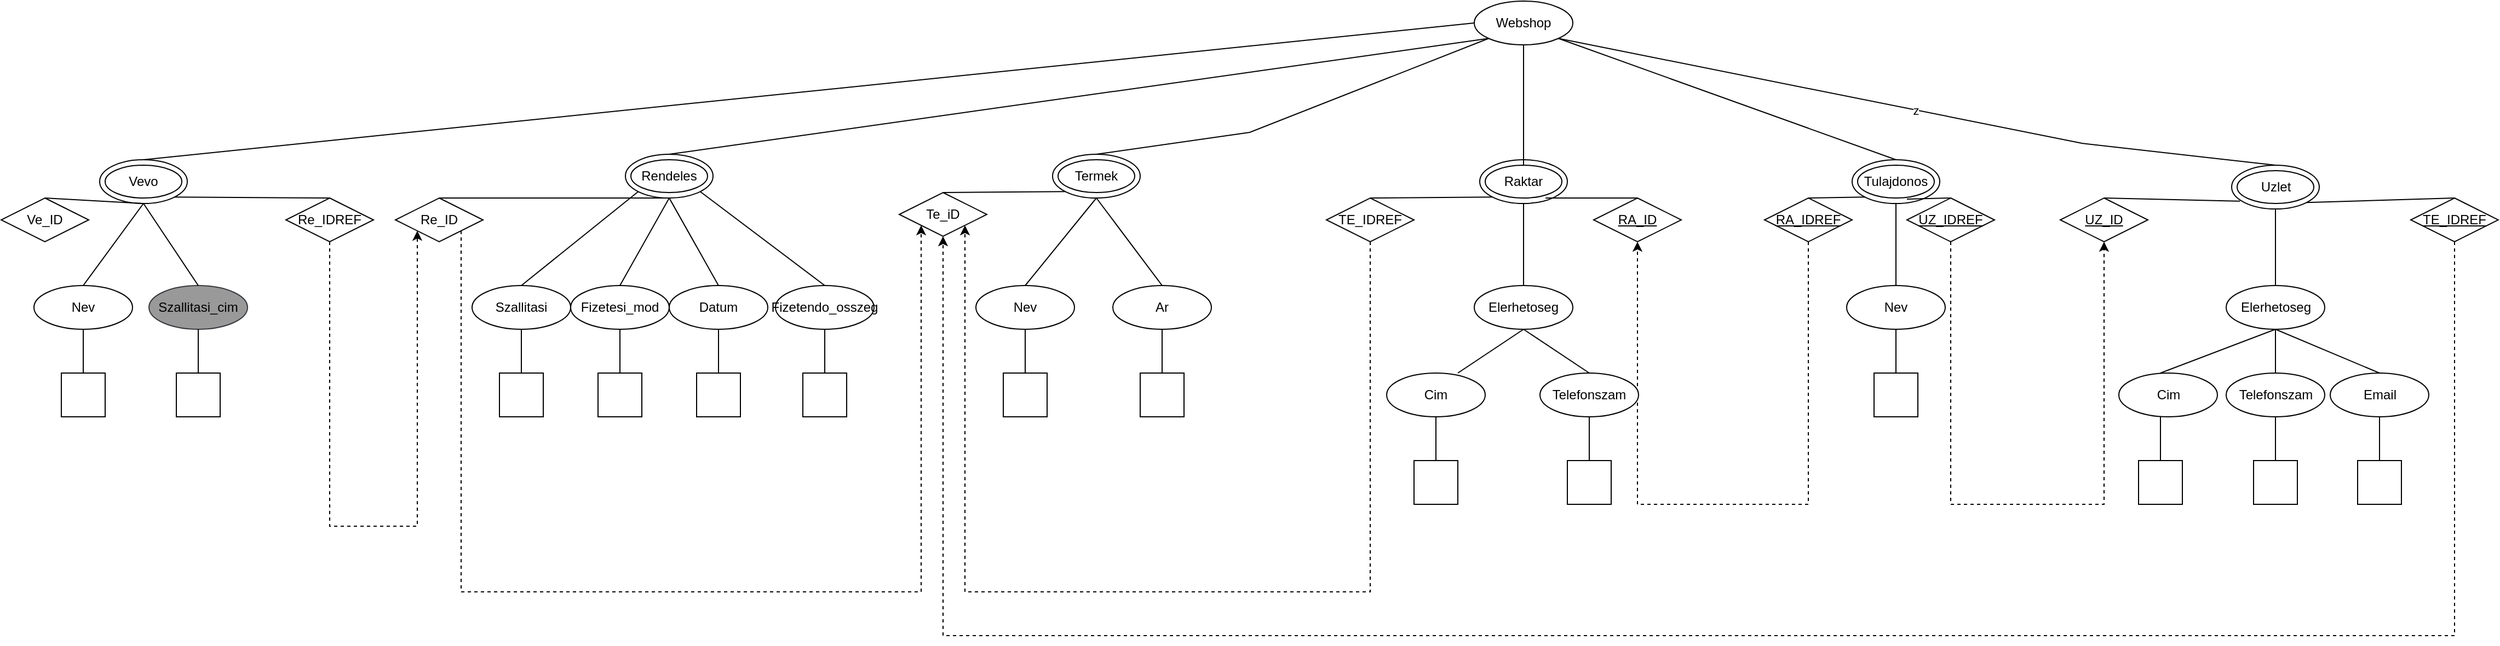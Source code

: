 <mxfile version="25.0.3">
  <diagram name="1 oldal" id="Tv3U_4zWf-zGqZZfBCC-">
    <mxGraphModel dx="2390" dy="1273" grid="0" gridSize="10" guides="1" tooltips="1" connect="1" arrows="1" fold="1" page="0" pageScale="1" pageWidth="827" pageHeight="1169" math="0" shadow="0">
      <root>
        <mxCell id="0" />
        <mxCell id="1" parent="0" />
        <mxCell id="eM4n2VtfUnzgoVNrNUNg-344" value="Webshop" style="ellipse;whiteSpace=wrap;html=1;" parent="1" vertex="1">
          <mxGeometry x="1465" y="20" width="90" height="40" as="geometry" />
        </mxCell>
        <mxCell id="eM4n2VtfUnzgoVNrNUNg-345" value="" style="ellipse;whiteSpace=wrap;html=1;" parent="1" vertex="1">
          <mxGeometry x="690" y="160" width="80" height="40" as="geometry" />
        </mxCell>
        <mxCell id="eM4n2VtfUnzgoVNrNUNg-346" value="" style="ellipse;whiteSpace=wrap;html=1;" parent="1" vertex="1">
          <mxGeometry x="1080" y="160" width="80" height="40" as="geometry" />
        </mxCell>
        <mxCell id="eM4n2VtfUnzgoVNrNUNg-347" value="" style="ellipse;whiteSpace=wrap;html=1;" parent="1" vertex="1">
          <mxGeometry x="1810" y="165" width="80" height="40" as="geometry" />
        </mxCell>
        <mxCell id="eM4n2VtfUnzgoVNrNUNg-348" value="" style="ellipse;whiteSpace=wrap;html=1;" parent="1" vertex="1">
          <mxGeometry x="2156.5" y="170" width="80" height="40" as="geometry" />
        </mxCell>
        <mxCell id="eM4n2VtfUnzgoVNrNUNg-350" value="" style="ellipse;whiteSpace=wrap;html=1;" parent="1" vertex="1">
          <mxGeometry x="210" y="165" width="80" height="40" as="geometry" />
        </mxCell>
        <mxCell id="eM4n2VtfUnzgoVNrNUNg-351" value="" style="endArrow=none;html=1;rounded=0;entryX=0;entryY=1;entryDx=0;entryDy=0;exitX=0.5;exitY=0;exitDx=0;exitDy=0;" parent="1" source="eM4n2VtfUnzgoVNrNUNg-345" target="eM4n2VtfUnzgoVNrNUNg-344" edge="1">
          <mxGeometry width="50" height="50" relative="1" as="geometry">
            <mxPoint x="1565" y="250" as="sourcePoint" />
            <mxPoint x="1615" y="200" as="targetPoint" />
          </mxGeometry>
        </mxCell>
        <mxCell id="eM4n2VtfUnzgoVNrNUNg-352" value="" style="endArrow=none;html=1;rounded=0;entryX=0;entryY=1;entryDx=0;entryDy=0;exitX=0.5;exitY=0;exitDx=0;exitDy=0;" parent="1" source="eM4n2VtfUnzgoVNrNUNg-346" target="eM4n2VtfUnzgoVNrNUNg-344" edge="1">
          <mxGeometry width="50" height="50" relative="1" as="geometry">
            <mxPoint x="1020" y="170" as="sourcePoint" />
            <mxPoint x="1475" y="50.0" as="targetPoint" />
            <Array as="points">
              <mxPoint x="1260" y="140" />
            </Array>
          </mxGeometry>
        </mxCell>
        <mxCell id="eM4n2VtfUnzgoVNrNUNg-353" value="" style="endArrow=none;html=1;rounded=0;entryX=1;entryY=1;entryDx=0;entryDy=0;exitX=0.5;exitY=0;exitDx=0;exitDy=0;" parent="1" source="eM4n2VtfUnzgoVNrNUNg-347" target="eM4n2VtfUnzgoVNrNUNg-344" edge="1">
          <mxGeometry width="50" height="50" relative="1" as="geometry">
            <mxPoint x="1220" y="170" as="sourcePoint" />
            <mxPoint x="1520" y="70.0" as="targetPoint" />
          </mxGeometry>
        </mxCell>
        <mxCell id="eM4n2VtfUnzgoVNrNUNg-354" value="z" style="endArrow=none;html=1;rounded=0;exitX=0.5;exitY=0;exitDx=0;exitDy=0;entryX=1;entryY=1;entryDx=0;entryDy=0;" parent="1" source="eM4n2VtfUnzgoVNrNUNg-348" target="eM4n2VtfUnzgoVNrNUNg-344" edge="1">
          <mxGeometry width="50" height="50" relative="1" as="geometry">
            <mxPoint x="1420" y="170" as="sourcePoint" />
            <mxPoint x="1510" y="60" as="targetPoint" />
            <Array as="points">
              <mxPoint x="2020" y="150" />
            </Array>
          </mxGeometry>
        </mxCell>
        <mxCell id="eM4n2VtfUnzgoVNrNUNg-356" value="" style="endArrow=none;html=1;rounded=0;entryX=0;entryY=0.5;entryDx=0;entryDy=0;exitX=0.5;exitY=0;exitDx=0;exitDy=0;" parent="1" source="eM4n2VtfUnzgoVNrNUNg-350" target="eM4n2VtfUnzgoVNrNUNg-344" edge="1">
          <mxGeometry width="50" height="50" relative="1" as="geometry">
            <mxPoint x="1020" y="170" as="sourcePoint" />
            <mxPoint x="1475" y="50.0" as="targetPoint" />
          </mxGeometry>
        </mxCell>
        <mxCell id="eM4n2VtfUnzgoVNrNUNg-357" value="Rendeles" style="ellipse;whiteSpace=wrap;html=1;" parent="1" vertex="1">
          <mxGeometry x="695" y="165" width="70" height="30" as="geometry" />
        </mxCell>
        <mxCell id="eM4n2VtfUnzgoVNrNUNg-358" value="Termek" style="ellipse;whiteSpace=wrap;html=1;" parent="1" vertex="1">
          <mxGeometry x="1085" y="165" width="70" height="30" as="geometry" />
        </mxCell>
        <mxCell id="eM4n2VtfUnzgoVNrNUNg-359" value="Tulajdonos" style="ellipse;whiteSpace=wrap;html=1;" parent="1" vertex="1">
          <mxGeometry x="1815" y="170" width="70" height="30" as="geometry" />
        </mxCell>
        <mxCell id="eM4n2VtfUnzgoVNrNUNg-360" value="Uzlet" style="ellipse;whiteSpace=wrap;html=1;" parent="1" vertex="1">
          <mxGeometry x="2161.5" y="175" width="70" height="30" as="geometry" />
        </mxCell>
        <mxCell id="eM4n2VtfUnzgoVNrNUNg-362" value="Vevo" style="ellipse;whiteSpace=wrap;html=1;" parent="1" vertex="1">
          <mxGeometry x="215" y="170" width="70" height="30" as="geometry" />
        </mxCell>
        <mxCell id="eM4n2VtfUnzgoVNrNUNg-363" value="Datum" style="ellipse;whiteSpace=wrap;html=1;" parent="1" vertex="1">
          <mxGeometry x="730" y="280" width="90" height="40" as="geometry" />
        </mxCell>
        <mxCell id="eM4n2VtfUnzgoVNrNUNg-366" value="Nev" style="ellipse;whiteSpace=wrap;html=1;" parent="1" vertex="1">
          <mxGeometry x="1805" y="280" width="90" height="40" as="geometry" />
        </mxCell>
        <mxCell id="eM4n2VtfUnzgoVNrNUNg-367" value="Nev" style="ellipse;whiteSpace=wrap;html=1;" parent="1" vertex="1">
          <mxGeometry x="1010" y="280" width="90" height="40" as="geometry" />
        </mxCell>
        <mxCell id="eM4n2VtfUnzgoVNrNUNg-521" style="edgeStyle=orthogonalEdgeStyle;rounded=0;orthogonalLoop=1;jettySize=auto;html=1;exitX=0.5;exitY=1;exitDx=0;exitDy=0;entryX=0.5;entryY=1;entryDx=0;entryDy=0;dashed=1;" parent="1" source="eM4n2VtfUnzgoVNrNUNg-371" target="eM4n2VtfUnzgoVNrNUNg-516" edge="1">
          <mxGeometry relative="1" as="geometry">
            <Array as="points">
              <mxPoint x="1770" y="480" />
              <mxPoint x="1614" y="480" />
            </Array>
          </mxGeometry>
        </mxCell>
        <mxCell id="eM4n2VtfUnzgoVNrNUNg-371" value="RA_IDREF" style="rhombus;whiteSpace=wrap;html=1;fontStyle=4" parent="1" vertex="1">
          <mxGeometry x="1730" y="200" width="80" height="40" as="geometry" />
        </mxCell>
        <mxCell id="eM4n2VtfUnzgoVNrNUNg-374" value="Te_iD" style="rhombus;whiteSpace=wrap;html=1;" parent="1" vertex="1">
          <mxGeometry x="940" y="195" width="80" height="40" as="geometry" />
        </mxCell>
        <mxCell id="eM4n2VtfUnzgoVNrNUNg-377" value="Nev" style="ellipse;whiteSpace=wrap;html=1;" parent="1" vertex="1">
          <mxGeometry x="150" y="280" width="90" height="40" as="geometry" />
        </mxCell>
        <mxCell id="eM4n2VtfUnzgoVNrNUNg-378" value="Szallitasi_cim" style="ellipse;whiteSpace=wrap;html=1;fillColor=#999999;strokeColor=#36393d;" parent="1" vertex="1">
          <mxGeometry x="255" y="280" width="90" height="40" as="geometry" />
        </mxCell>
        <mxCell id="eM4n2VtfUnzgoVNrNUNg-382" value="" style="endArrow=none;html=1;rounded=0;comic=0;sketch=0;strokeColor=default;jumpStyle=none;entryX=0.5;entryY=1;entryDx=0;entryDy=0;exitX=0.5;exitY=0;exitDx=0;exitDy=0;" parent="1" source="eM4n2VtfUnzgoVNrNUNg-363" target="eM4n2VtfUnzgoVNrNUNg-345" edge="1">
          <mxGeometry width="50" height="50" relative="1" as="geometry">
            <mxPoint x="1485" y="497.5" as="sourcePoint" />
            <mxPoint x="1535" y="447.5" as="targetPoint" />
          </mxGeometry>
        </mxCell>
        <mxCell id="eM4n2VtfUnzgoVNrNUNg-383" value="" style="endArrow=none;html=1;rounded=0;comic=0;sketch=0;strokeColor=default;jumpStyle=none;entryX=0.5;entryY=1;entryDx=0;entryDy=0;exitX=0.5;exitY=0;exitDx=0;exitDy=0;" parent="1" source="eM4n2VtfUnzgoVNrNUNg-367" target="eM4n2VtfUnzgoVNrNUNg-346" edge="1">
          <mxGeometry width="50" height="50" relative="1" as="geometry">
            <mxPoint x="1550" y="490" as="sourcePoint" />
            <mxPoint x="1600" y="440" as="targetPoint" />
          </mxGeometry>
        </mxCell>
        <mxCell id="eM4n2VtfUnzgoVNrNUNg-384" value="" style="endArrow=none;html=1;rounded=0;comic=0;sketch=0;strokeColor=default;jumpStyle=none;entryX=0.5;entryY=1;entryDx=0;entryDy=0;exitX=0.5;exitY=0;exitDx=0;exitDy=0;" parent="1" source="eM4n2VtfUnzgoVNrNUNg-366" target="eM4n2VtfUnzgoVNrNUNg-347" edge="1">
          <mxGeometry width="50" height="50" relative="1" as="geometry">
            <mxPoint x="1965" y="490" as="sourcePoint" />
            <mxPoint x="2015" y="440" as="targetPoint" />
          </mxGeometry>
        </mxCell>
        <mxCell id="eM4n2VtfUnzgoVNrNUNg-391" value="" style="endArrow=none;html=1;rounded=0;comic=0;sketch=0;strokeColor=default;jumpStyle=none;exitX=0.5;exitY=0;exitDx=0;exitDy=0;entryX=0.5;entryY=1;entryDx=0;entryDy=0;" parent="1" source="eM4n2VtfUnzgoVNrNUNg-377" target="eM4n2VtfUnzgoVNrNUNg-350" edge="1">
          <mxGeometry width="50" height="50" relative="1" as="geometry">
            <mxPoint x="-235" y="317.5" as="sourcePoint" />
            <mxPoint x="-210" y="237.5" as="targetPoint" />
          </mxGeometry>
        </mxCell>
        <mxCell id="eM4n2VtfUnzgoVNrNUNg-392" value="" style="endArrow=none;html=1;rounded=0;comic=0;sketch=0;strokeColor=default;jumpStyle=none;exitX=0.5;exitY=0;exitDx=0;exitDy=0;entryX=0.5;entryY=1;entryDx=0;entryDy=0;" parent="1" source="eM4n2VtfUnzgoVNrNUNg-378" target="eM4n2VtfUnzgoVNrNUNg-350" edge="1">
          <mxGeometry width="50" height="50" relative="1" as="geometry">
            <mxPoint x="-225" y="327.5" as="sourcePoint" />
            <mxPoint x="310" y="137.5" as="targetPoint" />
          </mxGeometry>
        </mxCell>
        <mxCell id="eM4n2VtfUnzgoVNrNUNg-403" value="" style="endArrow=none;html=1;rounded=0;comic=0;sketch=0;strokeColor=default;jumpStyle=none;entryX=0;entryY=1;entryDx=0;entryDy=0;exitX=0.5;exitY=0;exitDx=0;exitDy=0;" parent="1" source="eM4n2VtfUnzgoVNrNUNg-371" target="eM4n2VtfUnzgoVNrNUNg-347" edge="1">
          <mxGeometry width="50" height="50" relative="1" as="geometry">
            <mxPoint x="1815" y="170" as="sourcePoint" />
            <mxPoint x="1735" y="210" as="targetPoint" />
          </mxGeometry>
        </mxCell>
        <mxCell id="eM4n2VtfUnzgoVNrNUNg-404" value="" style="endArrow=none;html=1;rounded=0;comic=0;sketch=0;strokeColor=default;jumpStyle=none;exitX=0.5;exitY=0;exitDx=0;exitDy=0;entryX=0.037;entryY=0.931;entryDx=0;entryDy=0;entryPerimeter=0;" parent="1" source="eM4n2VtfUnzgoVNrNUNg-496" target="eM4n2VtfUnzgoVNrNUNg-360" edge="1">
          <mxGeometry width="50" height="50" relative="1" as="geometry">
            <mxPoint x="2140" y="240" as="sourcePoint" />
            <mxPoint x="1800" y="247.5" as="targetPoint" />
          </mxGeometry>
        </mxCell>
        <mxCell id="eM4n2VtfUnzgoVNrNUNg-513" style="edgeStyle=orthogonalEdgeStyle;rounded=0;orthogonalLoop=1;jettySize=auto;html=1;exitX=0.5;exitY=1;exitDx=0;exitDy=0;entryX=0;entryY=1;entryDx=0;entryDy=0;dashed=1;" parent="1" source="eM4n2VtfUnzgoVNrNUNg-407" target="eM4n2VtfUnzgoVNrNUNg-512" edge="1">
          <mxGeometry relative="1" as="geometry">
            <Array as="points">
              <mxPoint x="420" y="500" />
              <mxPoint x="500" y="500" />
            </Array>
          </mxGeometry>
        </mxCell>
        <mxCell id="eM4n2VtfUnzgoVNrNUNg-407" value="Re_IDREF" style="rhombus;whiteSpace=wrap;html=1;" parent="1" vertex="1">
          <mxGeometry x="380" y="200" width="80" height="40" as="geometry" />
        </mxCell>
        <mxCell id="eM4n2VtfUnzgoVNrNUNg-408" value="" style="endArrow=none;html=1;rounded=0;comic=0;sketch=0;strokeColor=default;jumpStyle=none;entryX=0.5;entryY=0;entryDx=0;entryDy=0;exitX=0;exitY=1;exitDx=0;exitDy=0;" parent="1" source="eM4n2VtfUnzgoVNrNUNg-346" target="eM4n2VtfUnzgoVNrNUNg-374" edge="1">
          <mxGeometry width="50" height="50" relative="1" as="geometry">
            <mxPoint x="1130" y="220" as="sourcePoint" />
            <mxPoint x="1160" y="210" as="targetPoint" />
          </mxGeometry>
        </mxCell>
        <mxCell id="eM4n2VtfUnzgoVNrNUNg-409" value="" style="endArrow=none;html=1;rounded=0;comic=0;sketch=0;strokeColor=default;jumpStyle=none;entryX=1;entryY=1;entryDx=0;entryDy=0;exitX=0.5;exitY=0;exitDx=0;exitDy=0;" parent="1" source="eM4n2VtfUnzgoVNrNUNg-407" target="eM4n2VtfUnzgoVNrNUNg-350" edge="1">
          <mxGeometry width="50" height="50" relative="1" as="geometry">
            <mxPoint x="330" y="367.5" as="sourcePoint" />
            <mxPoint x="-830" y="377.5" as="targetPoint" />
          </mxGeometry>
        </mxCell>
        <mxCell id="eM4n2VtfUnzgoVNrNUNg-414" value="" style="endArrow=none;html=1;rounded=0;entryX=0.5;entryY=1;entryDx=0;entryDy=0;exitX=0.5;exitY=0;exitDx=0;exitDy=0;" parent="1" source="eM4n2VtfUnzgoVNrNUNg-415" target="eM4n2VtfUnzgoVNrNUNg-377" edge="1">
          <mxGeometry width="50" height="50" relative="1" as="geometry">
            <mxPoint x="150" y="327.5" as="sourcePoint" />
            <mxPoint x="180" y="317.5" as="targetPoint" />
          </mxGeometry>
        </mxCell>
        <mxCell id="eM4n2VtfUnzgoVNrNUNg-415" value="" style="whiteSpace=wrap;html=1;aspect=fixed;" parent="1" vertex="1">
          <mxGeometry x="175" y="360" width="40" height="40" as="geometry" />
        </mxCell>
        <mxCell id="eM4n2VtfUnzgoVNrNUNg-418" value="" style="endArrow=none;html=1;rounded=0;entryX=0.5;entryY=1;entryDx=0;entryDy=0;exitX=0.5;exitY=0;exitDx=0;exitDy=0;" parent="1" source="eM4n2VtfUnzgoVNrNUNg-419" target="eM4n2VtfUnzgoVNrNUNg-378" edge="1">
          <mxGeometry width="50" height="50" relative="1" as="geometry">
            <mxPoint x="355" y="337.5" as="sourcePoint" />
            <mxPoint x="380" y="317.5" as="targetPoint" />
          </mxGeometry>
        </mxCell>
        <mxCell id="eM4n2VtfUnzgoVNrNUNg-419" value="" style="whiteSpace=wrap;html=1;aspect=fixed;" parent="1" vertex="1">
          <mxGeometry x="280" y="360" width="40" height="40" as="geometry" />
        </mxCell>
        <mxCell id="eM4n2VtfUnzgoVNrNUNg-420" value="" style="endArrow=none;html=1;rounded=0;entryX=0.5;entryY=1;entryDx=0;entryDy=0;exitX=0.5;exitY=0;exitDx=0;exitDy=0;" parent="1" source="eM4n2VtfUnzgoVNrNUNg-421" target="eM4n2VtfUnzgoVNrNUNg-363" edge="1">
          <mxGeometry width="50" height="50" relative="1" as="geometry">
            <mxPoint x="715" y="382.5" as="sourcePoint" />
            <mxPoint x="740" y="362.5" as="targetPoint" />
          </mxGeometry>
        </mxCell>
        <mxCell id="eM4n2VtfUnzgoVNrNUNg-421" value="" style="whiteSpace=wrap;html=1;aspect=fixed;" parent="1" vertex="1">
          <mxGeometry x="755" y="360" width="40" height="40" as="geometry" />
        </mxCell>
        <mxCell id="eM4n2VtfUnzgoVNrNUNg-422" value="" style="endArrow=none;html=1;rounded=0;entryX=0.5;entryY=1;entryDx=0;entryDy=0;exitX=0.5;exitY=0;exitDx=0;exitDy=0;" parent="1" source="eM4n2VtfUnzgoVNrNUNg-423" target="eM4n2VtfUnzgoVNrNUNg-367" edge="1">
          <mxGeometry width="50" height="50" relative="1" as="geometry">
            <mxPoint x="1035" y="395" as="sourcePoint" />
            <mxPoint x="1060" y="375" as="targetPoint" />
          </mxGeometry>
        </mxCell>
        <mxCell id="eM4n2VtfUnzgoVNrNUNg-423" value="" style="whiteSpace=wrap;html=1;aspect=fixed;" parent="1" vertex="1">
          <mxGeometry x="1035" y="360" width="40" height="40" as="geometry" />
        </mxCell>
        <mxCell id="eM4n2VtfUnzgoVNrNUNg-424" value="" style="endArrow=none;html=1;rounded=0;entryX=0.5;entryY=1;entryDx=0;entryDy=0;exitX=0.5;exitY=0;exitDx=0;exitDy=0;" parent="1" source="eM4n2VtfUnzgoVNrNUNg-425" target="eM4n2VtfUnzgoVNrNUNg-366" edge="1">
          <mxGeometry width="50" height="50" relative="1" as="geometry">
            <mxPoint x="1840" y="407.5" as="sourcePoint" />
            <mxPoint x="1865" y="387.5" as="targetPoint" />
          </mxGeometry>
        </mxCell>
        <mxCell id="eM4n2VtfUnzgoVNrNUNg-425" value="" style="whiteSpace=wrap;html=1;aspect=fixed;" parent="1" vertex="1">
          <mxGeometry x="1830" y="360" width="40" height="40" as="geometry" />
        </mxCell>
        <mxCell id="eM4n2VtfUnzgoVNrNUNg-442" value="" style="ellipse;whiteSpace=wrap;html=1;" parent="1" vertex="1">
          <mxGeometry x="1470" y="165" width="80" height="40" as="geometry" />
        </mxCell>
        <mxCell id="eM4n2VtfUnzgoVNrNUNg-443" value="Raktar" style="ellipse;whiteSpace=wrap;html=1;" parent="1" vertex="1">
          <mxGeometry x="1475" y="170" width="70" height="30" as="geometry" />
        </mxCell>
        <mxCell id="eM4n2VtfUnzgoVNrNUNg-531" style="edgeStyle=orthogonalEdgeStyle;rounded=0;orthogonalLoop=1;jettySize=auto;html=1;exitX=0.5;exitY=1;exitDx=0;exitDy=0;entryX=1;entryY=1;entryDx=0;entryDy=0;dashed=1;" parent="1" source="eM4n2VtfUnzgoVNrNUNg-445" target="eM4n2VtfUnzgoVNrNUNg-374" edge="1">
          <mxGeometry relative="1" as="geometry">
            <Array as="points">
              <mxPoint x="1370" y="560" />
              <mxPoint x="1000" y="560" />
            </Array>
          </mxGeometry>
        </mxCell>
        <mxCell id="eM4n2VtfUnzgoVNrNUNg-445" value="TE_IDREF" style="rhombus;whiteSpace=wrap;html=1;" parent="1" vertex="1">
          <mxGeometry x="1330" y="200" width="80" height="40" as="geometry" />
        </mxCell>
        <mxCell id="eM4n2VtfUnzgoVNrNUNg-446" value="" style="endArrow=none;html=1;rounded=0;entryX=0.786;entryY=1;entryDx=0;entryDy=0;exitX=0.5;exitY=0;exitDx=0;exitDy=0;exitPerimeter=0;entryPerimeter=0;" parent="1" source="eM4n2VtfUnzgoVNrNUNg-516" target="eM4n2VtfUnzgoVNrNUNg-443" edge="1">
          <mxGeometry width="50" height="50" relative="1" as="geometry">
            <mxPoint x="1614" y="195" as="sourcePoint" />
            <mxPoint x="1430" y="422.5" as="targetPoint" />
          </mxGeometry>
        </mxCell>
        <mxCell id="eM4n2VtfUnzgoVNrNUNg-447" value="" style="endArrow=none;html=1;rounded=0;entryX=0;entryY=1;entryDx=0;entryDy=0;exitX=0.5;exitY=0;exitDx=0;exitDy=0;" parent="1" source="eM4n2VtfUnzgoVNrNUNg-445" target="eM4n2VtfUnzgoVNrNUNg-442" edge="1">
          <mxGeometry width="50" height="50" relative="1" as="geometry">
            <mxPoint x="1380" y="472.5" as="sourcePoint" />
            <mxPoint x="1430" y="422.5" as="targetPoint" />
          </mxGeometry>
        </mxCell>
        <mxCell id="eM4n2VtfUnzgoVNrNUNg-448" value="" style="endArrow=none;html=1;rounded=0;entryX=0.5;entryY=1;entryDx=0;entryDy=0;exitX=0.5;exitY=0;exitDx=0;exitDy=0;" parent="1" source="eM4n2VtfUnzgoVNrNUNg-443" target="eM4n2VtfUnzgoVNrNUNg-344" edge="1">
          <mxGeometry width="50" height="50" relative="1" as="geometry">
            <mxPoint x="1380" y="470" as="sourcePoint" />
            <mxPoint x="1430" y="420" as="targetPoint" />
          </mxGeometry>
        </mxCell>
        <mxCell id="eM4n2VtfUnzgoVNrNUNg-458" value="Fizetesi_mod" style="ellipse;whiteSpace=wrap;html=1;" parent="1" vertex="1">
          <mxGeometry x="640" y="280" width="90" height="40" as="geometry" />
        </mxCell>
        <mxCell id="eM4n2VtfUnzgoVNrNUNg-459" value="" style="endArrow=none;html=1;rounded=0;entryX=0.5;entryY=1;entryDx=0;entryDy=0;exitX=0.5;exitY=0;exitDx=0;exitDy=0;" parent="1" source="eM4n2VtfUnzgoVNrNUNg-460" target="eM4n2VtfUnzgoVNrNUNg-458" edge="1">
          <mxGeometry width="50" height="50" relative="1" as="geometry">
            <mxPoint x="615" y="365" as="sourcePoint" />
            <mxPoint x="640" y="345" as="targetPoint" />
          </mxGeometry>
        </mxCell>
        <mxCell id="eM4n2VtfUnzgoVNrNUNg-460" value="" style="whiteSpace=wrap;html=1;aspect=fixed;" parent="1" vertex="1">
          <mxGeometry x="665" y="360" width="40" height="40" as="geometry" />
        </mxCell>
        <mxCell id="eM4n2VtfUnzgoVNrNUNg-462" value="" style="endArrow=none;html=1;rounded=0;entryX=0.5;entryY=1;entryDx=0;entryDy=0;exitX=0.5;exitY=0;exitDx=0;exitDy=0;" parent="1" source="eM4n2VtfUnzgoVNrNUNg-463" target="eM4n2VtfUnzgoVNrNUNg-464" edge="1">
          <mxGeometry width="50" height="50" relative="1" as="geometry">
            <mxPoint x="1190" y="390" as="sourcePoint" />
            <mxPoint x="1215" y="370" as="targetPoint" />
          </mxGeometry>
        </mxCell>
        <mxCell id="eM4n2VtfUnzgoVNrNUNg-501" style="edgeStyle=orthogonalEdgeStyle;rounded=0;orthogonalLoop=1;jettySize=auto;html=1;exitX=0.5;exitY=1;exitDx=0;exitDy=0;" parent="1" source="eM4n2VtfUnzgoVNrNUNg-463" edge="1">
          <mxGeometry relative="1" as="geometry">
            <mxPoint x="1180" y="390" as="targetPoint" />
          </mxGeometry>
        </mxCell>
        <mxCell id="eM4n2VtfUnzgoVNrNUNg-463" value="" style="whiteSpace=wrap;html=1;aspect=fixed;" parent="1" vertex="1">
          <mxGeometry x="1160" y="360" width="40" height="40" as="geometry" />
        </mxCell>
        <mxCell id="eM4n2VtfUnzgoVNrNUNg-464" value="Ar" style="ellipse;whiteSpace=wrap;html=1;" parent="1" vertex="1">
          <mxGeometry x="1135" y="280" width="90" height="40" as="geometry" />
        </mxCell>
        <mxCell id="eM4n2VtfUnzgoVNrNUNg-465" value="Szallitasi" style="ellipse;whiteSpace=wrap;html=1;" parent="1" vertex="1">
          <mxGeometry x="550" y="280" width="90" height="40" as="geometry" />
        </mxCell>
        <mxCell id="eM4n2VtfUnzgoVNrNUNg-466" value="" style="endArrow=none;html=1;rounded=0;entryX=0.5;entryY=1;entryDx=0;entryDy=0;exitX=0.5;exitY=0;exitDx=0;exitDy=0;" parent="1" source="eM4n2VtfUnzgoVNrNUNg-467" target="eM4n2VtfUnzgoVNrNUNg-465" edge="1">
          <mxGeometry width="50" height="50" relative="1" as="geometry">
            <mxPoint x="515" y="375" as="sourcePoint" />
            <mxPoint x="540" y="355" as="targetPoint" />
          </mxGeometry>
        </mxCell>
        <mxCell id="eM4n2VtfUnzgoVNrNUNg-467" value="" style="whiteSpace=wrap;html=1;aspect=fixed;" parent="1" vertex="1">
          <mxGeometry x="575" y="360" width="40" height="40" as="geometry" />
        </mxCell>
        <mxCell id="eM4n2VtfUnzgoVNrNUNg-468" value="Fizetendo_osszeg" style="ellipse;whiteSpace=wrap;html=1;" parent="1" vertex="1">
          <mxGeometry x="827" y="280" width="90" height="40" as="geometry" />
        </mxCell>
        <mxCell id="eM4n2VtfUnzgoVNrNUNg-469" value="" style="endArrow=none;html=1;rounded=0;entryX=0.5;entryY=1;entryDx=0;entryDy=0;exitX=0.5;exitY=0;exitDx=0;exitDy=0;" parent="1" source="eM4n2VtfUnzgoVNrNUNg-470" target="eM4n2VtfUnzgoVNrNUNg-468" edge="1">
          <mxGeometry width="50" height="50" relative="1" as="geometry">
            <mxPoint x="635" y="185" as="sourcePoint" />
            <mxPoint x="660" y="165" as="targetPoint" />
          </mxGeometry>
        </mxCell>
        <mxCell id="eM4n2VtfUnzgoVNrNUNg-470" value="" style="whiteSpace=wrap;html=1;aspect=fixed;" parent="1" vertex="1">
          <mxGeometry x="852" y="360" width="40" height="40" as="geometry" />
        </mxCell>
        <mxCell id="eM4n2VtfUnzgoVNrNUNg-474" value="" style="whiteSpace=wrap;html=1;aspect=fixed;" parent="1" vertex="1">
          <mxGeometry x="1410" y="440" width="40" height="40" as="geometry" />
        </mxCell>
        <mxCell id="eM4n2VtfUnzgoVNrNUNg-475" value="Cim" style="ellipse;whiteSpace=wrap;html=1;" parent="1" vertex="1">
          <mxGeometry x="1385" y="360" width="90" height="40" as="geometry" />
        </mxCell>
        <mxCell id="eM4n2VtfUnzgoVNrNUNg-476" value="" style="endArrow=none;html=1;rounded=0;comic=0;sketch=0;strokeColor=default;jumpStyle=none;exitX=0.5;exitY=0;exitDx=0;exitDy=0;entryX=0.5;entryY=1;entryDx=0;entryDy=0;" parent="1" target="eM4n2VtfUnzgoVNrNUNg-477" edge="1">
          <mxGeometry width="50" height="50" relative="1" as="geometry">
            <mxPoint x="1450" y="360" as="sourcePoint" />
            <mxPoint x="1587.5" y="460" as="targetPoint" />
          </mxGeometry>
        </mxCell>
        <mxCell id="eM4n2VtfUnzgoVNrNUNg-477" value="Elerhetoseg" style="ellipse;whiteSpace=wrap;html=1;" parent="1" vertex="1">
          <mxGeometry x="1465" y="280" width="90" height="40" as="geometry" />
        </mxCell>
        <mxCell id="eM4n2VtfUnzgoVNrNUNg-478" value="Telefonszam" style="ellipse;whiteSpace=wrap;html=1;" parent="1" vertex="1">
          <mxGeometry x="1525" y="360" width="90" height="40" as="geometry" />
        </mxCell>
        <mxCell id="eM4n2VtfUnzgoVNrNUNg-479" value="" style="whiteSpace=wrap;html=1;aspect=fixed;" parent="1" vertex="1">
          <mxGeometry x="1550" y="440" width="40" height="40" as="geometry" />
        </mxCell>
        <mxCell id="eM4n2VtfUnzgoVNrNUNg-481" value="" style="endArrow=none;html=1;rounded=0;entryX=0.5;entryY=1;entryDx=0;entryDy=0;exitX=0.5;exitY=0;exitDx=0;exitDy=0;" parent="1" source="eM4n2VtfUnzgoVNrNUNg-479" target="eM4n2VtfUnzgoVNrNUNg-478" edge="1">
          <mxGeometry width="50" height="50" relative="1" as="geometry">
            <mxPoint x="1510" y="420" as="sourcePoint" />
            <mxPoint x="1510" y="380" as="targetPoint" />
          </mxGeometry>
        </mxCell>
        <mxCell id="eM4n2VtfUnzgoVNrNUNg-484" value="Elerhetoseg" style="ellipse;whiteSpace=wrap;html=1;" parent="1" vertex="1">
          <mxGeometry x="2151.5" y="280" width="90" height="40" as="geometry" />
        </mxCell>
        <mxCell id="eM4n2VtfUnzgoVNrNUNg-485" value="" style="endArrow=none;html=1;rounded=0;comic=0;sketch=0;strokeColor=default;jumpStyle=none;exitX=0.5;exitY=0;exitDx=0;exitDy=0;entryX=0.5;entryY=1;entryDx=0;entryDy=0;" parent="1" target="eM4n2VtfUnzgoVNrNUNg-484" edge="1">
          <mxGeometry width="50" height="50" relative="1" as="geometry">
            <mxPoint x="2091.5" y="360" as="sourcePoint" />
            <mxPoint x="2206.5" y="520" as="targetPoint" />
          </mxGeometry>
        </mxCell>
        <mxCell id="eM4n2VtfUnzgoVNrNUNg-486" value="Cim" style="ellipse;whiteSpace=wrap;html=1;" parent="1" vertex="1">
          <mxGeometry x="2053.5" y="360" width="90" height="40" as="geometry" />
        </mxCell>
        <mxCell id="eM4n2VtfUnzgoVNrNUNg-487" value="" style="whiteSpace=wrap;html=1;aspect=fixed;" parent="1" vertex="1">
          <mxGeometry x="2071.5" y="440" width="40" height="40" as="geometry" />
        </mxCell>
        <mxCell id="eM4n2VtfUnzgoVNrNUNg-489" value="" style="endArrow=none;html=1;rounded=0;entryX=0.5;entryY=0;entryDx=0;entryDy=0;exitX=0.5;exitY=1;exitDx=0;exitDy=0;" parent="1" target="eM4n2VtfUnzgoVNrNUNg-487" edge="1">
          <mxGeometry width="50" height="50" relative="1" as="geometry">
            <mxPoint x="2091.5" y="400" as="sourcePoint" />
            <mxPoint x="2211.5" y="190" as="targetPoint" />
          </mxGeometry>
        </mxCell>
        <mxCell id="eM4n2VtfUnzgoVNrNUNg-490" value="" style="whiteSpace=wrap;html=1;aspect=fixed;" parent="1" vertex="1">
          <mxGeometry x="2176.5" y="440" width="40" height="40" as="geometry" />
        </mxCell>
        <mxCell id="eM4n2VtfUnzgoVNrNUNg-491" value="" style="endArrow=none;html=1;rounded=0;entryX=0.5;entryY=0;entryDx=0;entryDy=0;exitX=0.5;exitY=1;exitDx=0;exitDy=0;" parent="1" source="eM4n2VtfUnzgoVNrNUNg-492" target="eM4n2VtfUnzgoVNrNUNg-490" edge="1">
          <mxGeometry width="50" height="50" relative="1" as="geometry">
            <mxPoint x="2266.5" y="240" as="sourcePoint" />
            <mxPoint x="2316.5" y="190" as="targetPoint" />
          </mxGeometry>
        </mxCell>
        <mxCell id="eM4n2VtfUnzgoVNrNUNg-492" value="Telefonszam" style="ellipse;whiteSpace=wrap;html=1;" parent="1" vertex="1">
          <mxGeometry x="2151.5" y="360" width="90" height="40" as="geometry" />
        </mxCell>
        <mxCell id="eM4n2VtfUnzgoVNrNUNg-493" value="" style="whiteSpace=wrap;html=1;aspect=fixed;" parent="1" vertex="1">
          <mxGeometry x="2271.5" y="440" width="40" height="40" as="geometry" />
        </mxCell>
        <mxCell id="eM4n2VtfUnzgoVNrNUNg-494" value="" style="endArrow=none;html=1;rounded=0;entryX=0.5;entryY=0;entryDx=0;entryDy=0;exitX=0.5;exitY=1;exitDx=0;exitDy=0;" parent="1" source="eM4n2VtfUnzgoVNrNUNg-495" target="eM4n2VtfUnzgoVNrNUNg-493" edge="1">
          <mxGeometry width="50" height="50" relative="1" as="geometry">
            <mxPoint x="2366.5" y="240" as="sourcePoint" />
            <mxPoint x="2416.5" y="190" as="targetPoint" />
          </mxGeometry>
        </mxCell>
        <mxCell id="eM4n2VtfUnzgoVNrNUNg-495" value="Email" style="ellipse;whiteSpace=wrap;html=1;" parent="1" vertex="1">
          <mxGeometry x="2246.5" y="360" width="90" height="40" as="geometry" />
        </mxCell>
        <mxCell id="eM4n2VtfUnzgoVNrNUNg-496" value="UZ_ID" style="rhombus;whiteSpace=wrap;html=1;fontStyle=4" parent="1" vertex="1">
          <mxGeometry x="2000" y="200" width="80" height="40" as="geometry" />
        </mxCell>
        <mxCell id="eM4n2VtfUnzgoVNrNUNg-497" value="" style="endArrow=none;html=1;rounded=0;entryX=0.5;entryY=0;entryDx=0;entryDy=0;exitX=1;exitY=1;exitDx=0;exitDy=0;" parent="1" source="eM4n2VtfUnzgoVNrNUNg-345" target="eM4n2VtfUnzgoVNrNUNg-468" edge="1">
          <mxGeometry width="50" height="50" relative="1" as="geometry">
            <mxPoint x="720" y="210" as="sourcePoint" />
            <mxPoint x="730" y="190" as="targetPoint" />
          </mxGeometry>
        </mxCell>
        <mxCell id="eM4n2VtfUnzgoVNrNUNg-498" value="" style="endArrow=none;html=1;rounded=0;entryX=0.5;entryY=1;entryDx=0;entryDy=0;exitX=0.5;exitY=0;exitDx=0;exitDy=0;" parent="1" source="eM4n2VtfUnzgoVNrNUNg-458" target="eM4n2VtfUnzgoVNrNUNg-345" edge="1">
          <mxGeometry width="50" height="50" relative="1" as="geometry">
            <mxPoint x="680" y="240" as="sourcePoint" />
            <mxPoint x="730" y="190" as="targetPoint" />
          </mxGeometry>
        </mxCell>
        <mxCell id="eM4n2VtfUnzgoVNrNUNg-500" value="" style="endArrow=none;html=1;rounded=0;entryX=0;entryY=1;entryDx=0;entryDy=0;exitX=0.5;exitY=0;exitDx=0;exitDy=0;" parent="1" source="eM4n2VtfUnzgoVNrNUNg-465" target="eM4n2VtfUnzgoVNrNUNg-345" edge="1">
          <mxGeometry width="50" height="50" relative="1" as="geometry">
            <mxPoint x="680" y="240" as="sourcePoint" />
            <mxPoint x="730" y="190" as="targetPoint" />
          </mxGeometry>
        </mxCell>
        <mxCell id="eM4n2VtfUnzgoVNrNUNg-502" value="" style="endArrow=none;html=1;rounded=0;entryX=0.5;entryY=0;entryDx=0;entryDy=0;exitX=0.5;exitY=1;exitDx=0;exitDy=0;" parent="1" source="eM4n2VtfUnzgoVNrNUNg-346" target="eM4n2VtfUnzgoVNrNUNg-464" edge="1">
          <mxGeometry width="50" height="50" relative="1" as="geometry">
            <mxPoint x="1050" y="240" as="sourcePoint" />
            <mxPoint x="1100" y="190" as="targetPoint" />
          </mxGeometry>
        </mxCell>
        <mxCell id="eM4n2VtfUnzgoVNrNUNg-504" value="" style="endArrow=none;html=1;rounded=0;entryX=0.5;entryY=0;entryDx=0;entryDy=0;exitX=0.5;exitY=1;exitDx=0;exitDy=0;" parent="1" source="eM4n2VtfUnzgoVNrNUNg-477" target="eM4n2VtfUnzgoVNrNUNg-478" edge="1">
          <mxGeometry width="50" height="50" relative="1" as="geometry">
            <mxPoint x="1450" y="240" as="sourcePoint" />
            <mxPoint x="1500" y="190" as="targetPoint" />
          </mxGeometry>
        </mxCell>
        <mxCell id="eM4n2VtfUnzgoVNrNUNg-505" value="" style="endArrow=none;html=1;rounded=0;entryX=0.5;entryY=1;entryDx=0;entryDy=0;exitX=0.5;exitY=0;exitDx=0;exitDy=0;" parent="1" source="eM4n2VtfUnzgoVNrNUNg-477" target="eM4n2VtfUnzgoVNrNUNg-442" edge="1">
          <mxGeometry width="50" height="50" relative="1" as="geometry">
            <mxPoint x="1460" y="240" as="sourcePoint" />
            <mxPoint x="1510" y="190" as="targetPoint" />
          </mxGeometry>
        </mxCell>
        <mxCell id="eM4n2VtfUnzgoVNrNUNg-508" value="" style="endArrow=none;html=1;rounded=0;entryX=0.5;entryY=1;entryDx=0;entryDy=0;exitX=0.5;exitY=0;exitDx=0;exitDy=0;" parent="1" source="eM4n2VtfUnzgoVNrNUNg-474" target="eM4n2VtfUnzgoVNrNUNg-475" edge="1">
          <mxGeometry width="50" height="50" relative="1" as="geometry">
            <mxPoint x="1460" y="240" as="sourcePoint" />
            <mxPoint x="1510" y="190" as="targetPoint" />
          </mxGeometry>
        </mxCell>
        <mxCell id="eM4n2VtfUnzgoVNrNUNg-509" value="" style="endArrow=none;html=1;rounded=0;entryX=0.5;entryY=0;entryDx=0;entryDy=0;exitX=0.5;exitY=1;exitDx=0;exitDy=0;" parent="1" source="eM4n2VtfUnzgoVNrNUNg-484" target="eM4n2VtfUnzgoVNrNUNg-492" edge="1">
          <mxGeometry width="50" height="50" relative="1" as="geometry">
            <mxPoint x="1911.5" y="240" as="sourcePoint" />
            <mxPoint x="1961.5" y="190" as="targetPoint" />
          </mxGeometry>
        </mxCell>
        <mxCell id="eM4n2VtfUnzgoVNrNUNg-510" value="" style="endArrow=none;html=1;rounded=0;entryX=0.5;entryY=0;entryDx=0;entryDy=0;exitX=0.5;exitY=1;exitDx=0;exitDy=0;" parent="1" source="eM4n2VtfUnzgoVNrNUNg-484" target="eM4n2VtfUnzgoVNrNUNg-495" edge="1">
          <mxGeometry width="50" height="50" relative="1" as="geometry">
            <mxPoint x="1911.5" y="240" as="sourcePoint" />
            <mxPoint x="1961.5" y="190" as="targetPoint" />
          </mxGeometry>
        </mxCell>
        <mxCell id="eM4n2VtfUnzgoVNrNUNg-511" value="" style="endArrow=none;html=1;rounded=0;entryX=0.5;entryY=1;entryDx=0;entryDy=0;exitX=0.5;exitY=0;exitDx=0;exitDy=0;" parent="1" source="eM4n2VtfUnzgoVNrNUNg-484" target="eM4n2VtfUnzgoVNrNUNg-348" edge="1">
          <mxGeometry width="50" height="50" relative="1" as="geometry">
            <mxPoint x="1850" y="240" as="sourcePoint" />
            <mxPoint x="1900" y="190" as="targetPoint" />
          </mxGeometry>
        </mxCell>
        <mxCell id="eM4n2VtfUnzgoVNrNUNg-534" style="edgeStyle=orthogonalEdgeStyle;rounded=0;orthogonalLoop=1;jettySize=auto;html=1;exitX=1;exitY=1;exitDx=0;exitDy=0;entryX=0;entryY=1;entryDx=0;entryDy=0;dashed=1;" parent="1" source="eM4n2VtfUnzgoVNrNUNg-512" target="eM4n2VtfUnzgoVNrNUNg-374" edge="1">
          <mxGeometry relative="1" as="geometry">
            <Array as="points">
              <mxPoint x="540" y="560" />
              <mxPoint x="960" y="560" />
            </Array>
          </mxGeometry>
        </mxCell>
        <mxCell id="eM4n2VtfUnzgoVNrNUNg-512" value="Re_ID" style="rhombus;whiteSpace=wrap;html=1;" parent="1" vertex="1">
          <mxGeometry x="480" y="200" width="80" height="40" as="geometry" />
        </mxCell>
        <mxCell id="eM4n2VtfUnzgoVNrNUNg-514" value="" style="endArrow=none;html=1;rounded=0;entryX=0.5;entryY=1;entryDx=0;entryDy=0;exitX=0.5;exitY=0;exitDx=0;exitDy=0;" parent="1" source="eM4n2VtfUnzgoVNrNUNg-512" target="eM4n2VtfUnzgoVNrNUNg-345" edge="1">
          <mxGeometry width="50" height="50" relative="1" as="geometry">
            <mxPoint x="660" y="240" as="sourcePoint" />
            <mxPoint x="710" y="190" as="targetPoint" />
          </mxGeometry>
        </mxCell>
        <mxCell id="eM4n2VtfUnzgoVNrNUNg-516" value="RA_ID" style="rhombus;whiteSpace=wrap;html=1;fontStyle=4" parent="1" vertex="1">
          <mxGeometry x="1574" y="200" width="80" height="40" as="geometry" />
        </mxCell>
        <mxCell id="eM4n2VtfUnzgoVNrNUNg-522" style="edgeStyle=orthogonalEdgeStyle;rounded=0;orthogonalLoop=1;jettySize=auto;html=1;exitX=0.5;exitY=1;exitDx=0;exitDy=0;entryX=0.5;entryY=1;entryDx=0;entryDy=0;dashed=1;" parent="1" source="eM4n2VtfUnzgoVNrNUNg-520" target="eM4n2VtfUnzgoVNrNUNg-496" edge="1">
          <mxGeometry relative="1" as="geometry">
            <Array as="points">
              <mxPoint x="1900" y="480" />
              <mxPoint x="2040" y="480" />
            </Array>
          </mxGeometry>
        </mxCell>
        <mxCell id="eM4n2VtfUnzgoVNrNUNg-520" value="UZ_IDREF" style="rhombus;whiteSpace=wrap;html=1;fontStyle=4" parent="1" vertex="1">
          <mxGeometry x="1860" y="200" width="80" height="40" as="geometry" />
        </mxCell>
        <mxCell id="eM4n2VtfUnzgoVNrNUNg-523" value="" style="endArrow=none;html=1;rounded=0;entryX=0.5;entryY=0;entryDx=0;entryDy=0;exitX=0.625;exitY=0.9;exitDx=0;exitDy=0;exitPerimeter=0;" parent="1" source="eM4n2VtfUnzgoVNrNUNg-347" target="eM4n2VtfUnzgoVNrNUNg-520" edge="1">
          <mxGeometry width="50" height="50" relative="1" as="geometry">
            <mxPoint x="1630" y="250" as="sourcePoint" />
            <mxPoint x="1680" y="200" as="targetPoint" />
          </mxGeometry>
        </mxCell>
        <mxCell id="eM4n2VtfUnzgoVNrNUNg-525" value="Ve_ID" style="rhombus;whiteSpace=wrap;html=1;" parent="1" vertex="1">
          <mxGeometry x="120" y="200" width="80" height="40" as="geometry" />
        </mxCell>
        <mxCell id="eM4n2VtfUnzgoVNrNUNg-526" value="" style="endArrow=none;html=1;rounded=0;entryX=0.5;entryY=0;entryDx=0;entryDy=0;exitX=0.5;exitY=1;exitDx=0;exitDy=0;" parent="1" source="eM4n2VtfUnzgoVNrNUNg-350" target="eM4n2VtfUnzgoVNrNUNg-525" edge="1">
          <mxGeometry width="50" height="50" relative="1" as="geometry">
            <mxPoint x="250" y="220" as="sourcePoint" />
            <mxPoint x="450" y="200" as="targetPoint" />
          </mxGeometry>
        </mxCell>
        <mxCell id="eM4n2VtfUnzgoVNrNUNg-530" style="edgeStyle=orthogonalEdgeStyle;rounded=0;orthogonalLoop=1;jettySize=auto;html=1;exitX=0.5;exitY=1;exitDx=0;exitDy=0;entryX=0.5;entryY=1;entryDx=0;entryDy=0;dashed=1;" parent="1" source="eM4n2VtfUnzgoVNrNUNg-528" target="eM4n2VtfUnzgoVNrNUNg-374" edge="1">
          <mxGeometry relative="1" as="geometry">
            <Array as="points">
              <mxPoint x="2360" y="600" />
              <mxPoint x="980" y="600" />
            </Array>
          </mxGeometry>
        </mxCell>
        <mxCell id="eM4n2VtfUnzgoVNrNUNg-528" value="TE_IDREF" style="rhombus;whiteSpace=wrap;html=1;fontStyle=4" parent="1" vertex="1">
          <mxGeometry x="2320" y="200" width="80" height="40" as="geometry" />
        </mxCell>
        <mxCell id="eM4n2VtfUnzgoVNrNUNg-529" value="" style="endArrow=none;html=1;rounded=0;entryX=0.5;entryY=0;entryDx=0;entryDy=0;exitX=1;exitY=1;exitDx=0;exitDy=0;" parent="1" source="eM4n2VtfUnzgoVNrNUNg-348" target="eM4n2VtfUnzgoVNrNUNg-528" edge="1">
          <mxGeometry width="50" height="50" relative="1" as="geometry">
            <mxPoint x="1830" y="250" as="sourcePoint" />
            <mxPoint x="1880" y="200" as="targetPoint" />
          </mxGeometry>
        </mxCell>
      </root>
    </mxGraphModel>
  </diagram>
</mxfile>
